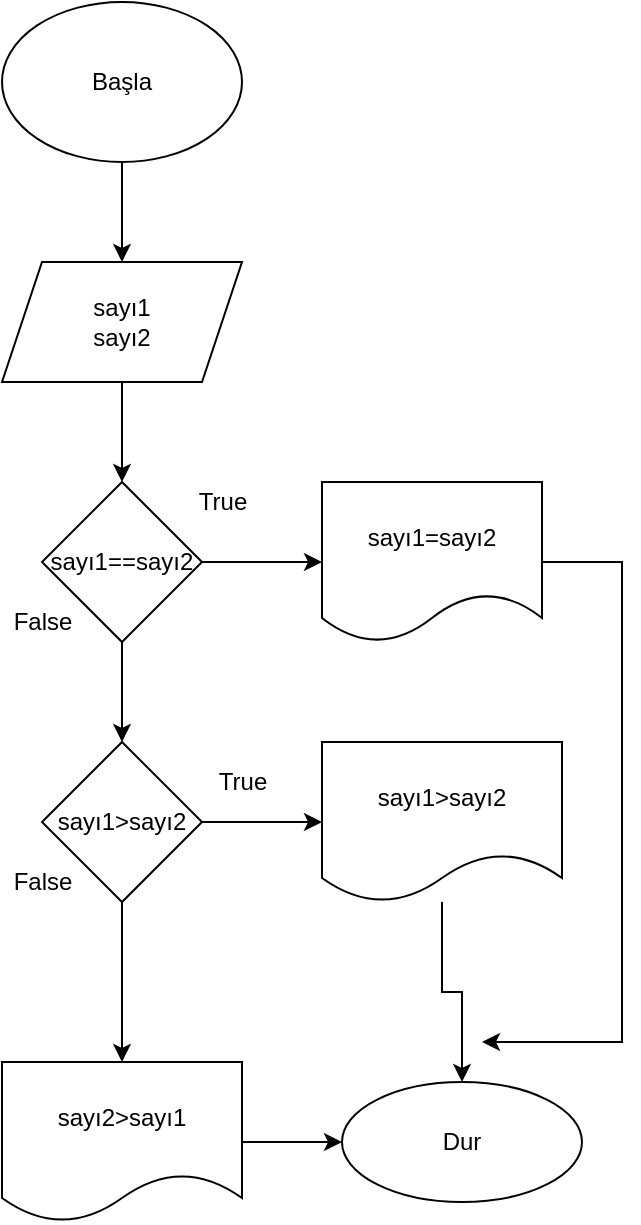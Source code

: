<mxfile version="15.8.7" type="device"><diagram id="W1BpJ_Wehse-XmwNZCVV" name="Sayfa -1"><mxGraphModel dx="1278" dy="641" grid="1" gridSize="10" guides="1" tooltips="1" connect="1" arrows="1" fold="1" page="1" pageScale="1" pageWidth="2339" pageHeight="3300" math="0" shadow="0"><root><mxCell id="0"/><mxCell id="1" parent="0"/><mxCell id="DneHG2H4LK3UGG058ah0-3" value="" style="edgeStyle=orthogonalEdgeStyle;rounded=0;orthogonalLoop=1;jettySize=auto;html=1;" edge="1" parent="1" source="DneHG2H4LK3UGG058ah0-1" target="DneHG2H4LK3UGG058ah0-2"><mxGeometry relative="1" as="geometry"/></mxCell><mxCell id="DneHG2H4LK3UGG058ah0-1" value="Başla" style="ellipse;whiteSpace=wrap;html=1;" vertex="1" parent="1"><mxGeometry x="460" width="120" height="80" as="geometry"/></mxCell><mxCell id="DneHG2H4LK3UGG058ah0-5" value="" style="edgeStyle=orthogonalEdgeStyle;rounded=0;orthogonalLoop=1;jettySize=auto;html=1;" edge="1" parent="1" source="DneHG2H4LK3UGG058ah0-2" target="DneHG2H4LK3UGG058ah0-4"><mxGeometry relative="1" as="geometry"/></mxCell><mxCell id="DneHG2H4LK3UGG058ah0-2" value="sayı1&lt;br&gt;sayı2" style="shape=parallelogram;perimeter=parallelogramPerimeter;whiteSpace=wrap;html=1;fixedSize=1;" vertex="1" parent="1"><mxGeometry x="460" y="130" width="120" height="60" as="geometry"/></mxCell><mxCell id="DneHG2H4LK3UGG058ah0-9" value="" style="edgeStyle=orthogonalEdgeStyle;rounded=0;orthogonalLoop=1;jettySize=auto;html=1;" edge="1" parent="1" source="DneHG2H4LK3UGG058ah0-4" target="DneHG2H4LK3UGG058ah0-8"><mxGeometry relative="1" as="geometry"/></mxCell><mxCell id="DneHG2H4LK3UGG058ah0-11" value="" style="edgeStyle=orthogonalEdgeStyle;rounded=0;orthogonalLoop=1;jettySize=auto;html=1;" edge="1" parent="1" source="DneHG2H4LK3UGG058ah0-4" target="DneHG2H4LK3UGG058ah0-10"><mxGeometry relative="1" as="geometry"/></mxCell><mxCell id="DneHG2H4LK3UGG058ah0-4" value="sayı1==sayı2" style="rhombus;whiteSpace=wrap;html=1;" vertex="1" parent="1"><mxGeometry x="480" y="240" width="80" height="80" as="geometry"/></mxCell><mxCell id="DneHG2H4LK3UGG058ah0-6" value="True" style="text;html=1;align=center;verticalAlign=middle;resizable=0;points=[];autosize=1;strokeColor=none;fillColor=none;" vertex="1" parent="1"><mxGeometry x="550" y="240" width="40" height="20" as="geometry"/></mxCell><mxCell id="DneHG2H4LK3UGG058ah0-7" value="False" style="text;html=1;align=center;verticalAlign=middle;resizable=0;points=[];autosize=1;strokeColor=none;fillColor=none;" vertex="1" parent="1"><mxGeometry x="460" y="300" width="40" height="20" as="geometry"/></mxCell><mxCell id="DneHG2H4LK3UGG058ah0-21" style="edgeStyle=orthogonalEdgeStyle;rounded=0;orthogonalLoop=1;jettySize=auto;html=1;exitX=1;exitY=0.5;exitDx=0;exitDy=0;" edge="1" parent="1" source="DneHG2H4LK3UGG058ah0-8"><mxGeometry relative="1" as="geometry"><mxPoint x="700" y="520" as="targetPoint"/><Array as="points"><mxPoint x="770" y="280"/><mxPoint x="770" y="520"/></Array></mxGeometry></mxCell><mxCell id="DneHG2H4LK3UGG058ah0-8" value="sayı1=sayı2" style="shape=document;whiteSpace=wrap;html=1;boundedLbl=1;" vertex="1" parent="1"><mxGeometry x="620" y="240" width="110" height="80" as="geometry"/></mxCell><mxCell id="DneHG2H4LK3UGG058ah0-15" value="" style="edgeStyle=orthogonalEdgeStyle;rounded=0;orthogonalLoop=1;jettySize=auto;html=1;" edge="1" parent="1" source="DneHG2H4LK3UGG058ah0-10" target="DneHG2H4LK3UGG058ah0-14"><mxGeometry relative="1" as="geometry"/></mxCell><mxCell id="DneHG2H4LK3UGG058ah0-17" value="" style="edgeStyle=orthogonalEdgeStyle;rounded=0;orthogonalLoop=1;jettySize=auto;html=1;" edge="1" parent="1" source="DneHG2H4LK3UGG058ah0-10" target="DneHG2H4LK3UGG058ah0-16"><mxGeometry relative="1" as="geometry"/></mxCell><mxCell id="DneHG2H4LK3UGG058ah0-10" value="sayı1&amp;gt;sayı2" style="rhombus;whiteSpace=wrap;html=1;" vertex="1" parent="1"><mxGeometry x="480" y="370" width="80" height="80" as="geometry"/></mxCell><mxCell id="DneHG2H4LK3UGG058ah0-12" value="True" style="text;html=1;align=center;verticalAlign=middle;resizable=0;points=[];autosize=1;strokeColor=none;fillColor=none;" vertex="1" parent="1"><mxGeometry x="560" y="380" width="40" height="20" as="geometry"/></mxCell><mxCell id="DneHG2H4LK3UGG058ah0-13" value="False" style="text;html=1;align=center;verticalAlign=middle;resizable=0;points=[];autosize=1;strokeColor=none;fillColor=none;" vertex="1" parent="1"><mxGeometry x="460" y="430" width="40" height="20" as="geometry"/></mxCell><mxCell id="DneHG2H4LK3UGG058ah0-20" value="" style="edgeStyle=orthogonalEdgeStyle;rounded=0;orthogonalLoop=1;jettySize=auto;html=1;" edge="1" parent="1" source="DneHG2H4LK3UGG058ah0-14" target="DneHG2H4LK3UGG058ah0-18"><mxGeometry relative="1" as="geometry"/></mxCell><mxCell id="DneHG2H4LK3UGG058ah0-14" value="sayı1&amp;gt;sayı2" style="shape=document;whiteSpace=wrap;html=1;boundedLbl=1;" vertex="1" parent="1"><mxGeometry x="620" y="370" width="120" height="80" as="geometry"/></mxCell><mxCell id="DneHG2H4LK3UGG058ah0-19" value="" style="edgeStyle=orthogonalEdgeStyle;rounded=0;orthogonalLoop=1;jettySize=auto;html=1;" edge="1" parent="1" source="DneHG2H4LK3UGG058ah0-16" target="DneHG2H4LK3UGG058ah0-18"><mxGeometry relative="1" as="geometry"/></mxCell><mxCell id="DneHG2H4LK3UGG058ah0-16" value="sayı2&amp;gt;sayı1" style="shape=document;whiteSpace=wrap;html=1;boundedLbl=1;" vertex="1" parent="1"><mxGeometry x="460" y="530" width="120" height="80" as="geometry"/></mxCell><mxCell id="DneHG2H4LK3UGG058ah0-18" value="Dur" style="ellipse;whiteSpace=wrap;html=1;" vertex="1" parent="1"><mxGeometry x="630" y="540" width="120" height="60" as="geometry"/></mxCell></root></mxGraphModel></diagram></mxfile>